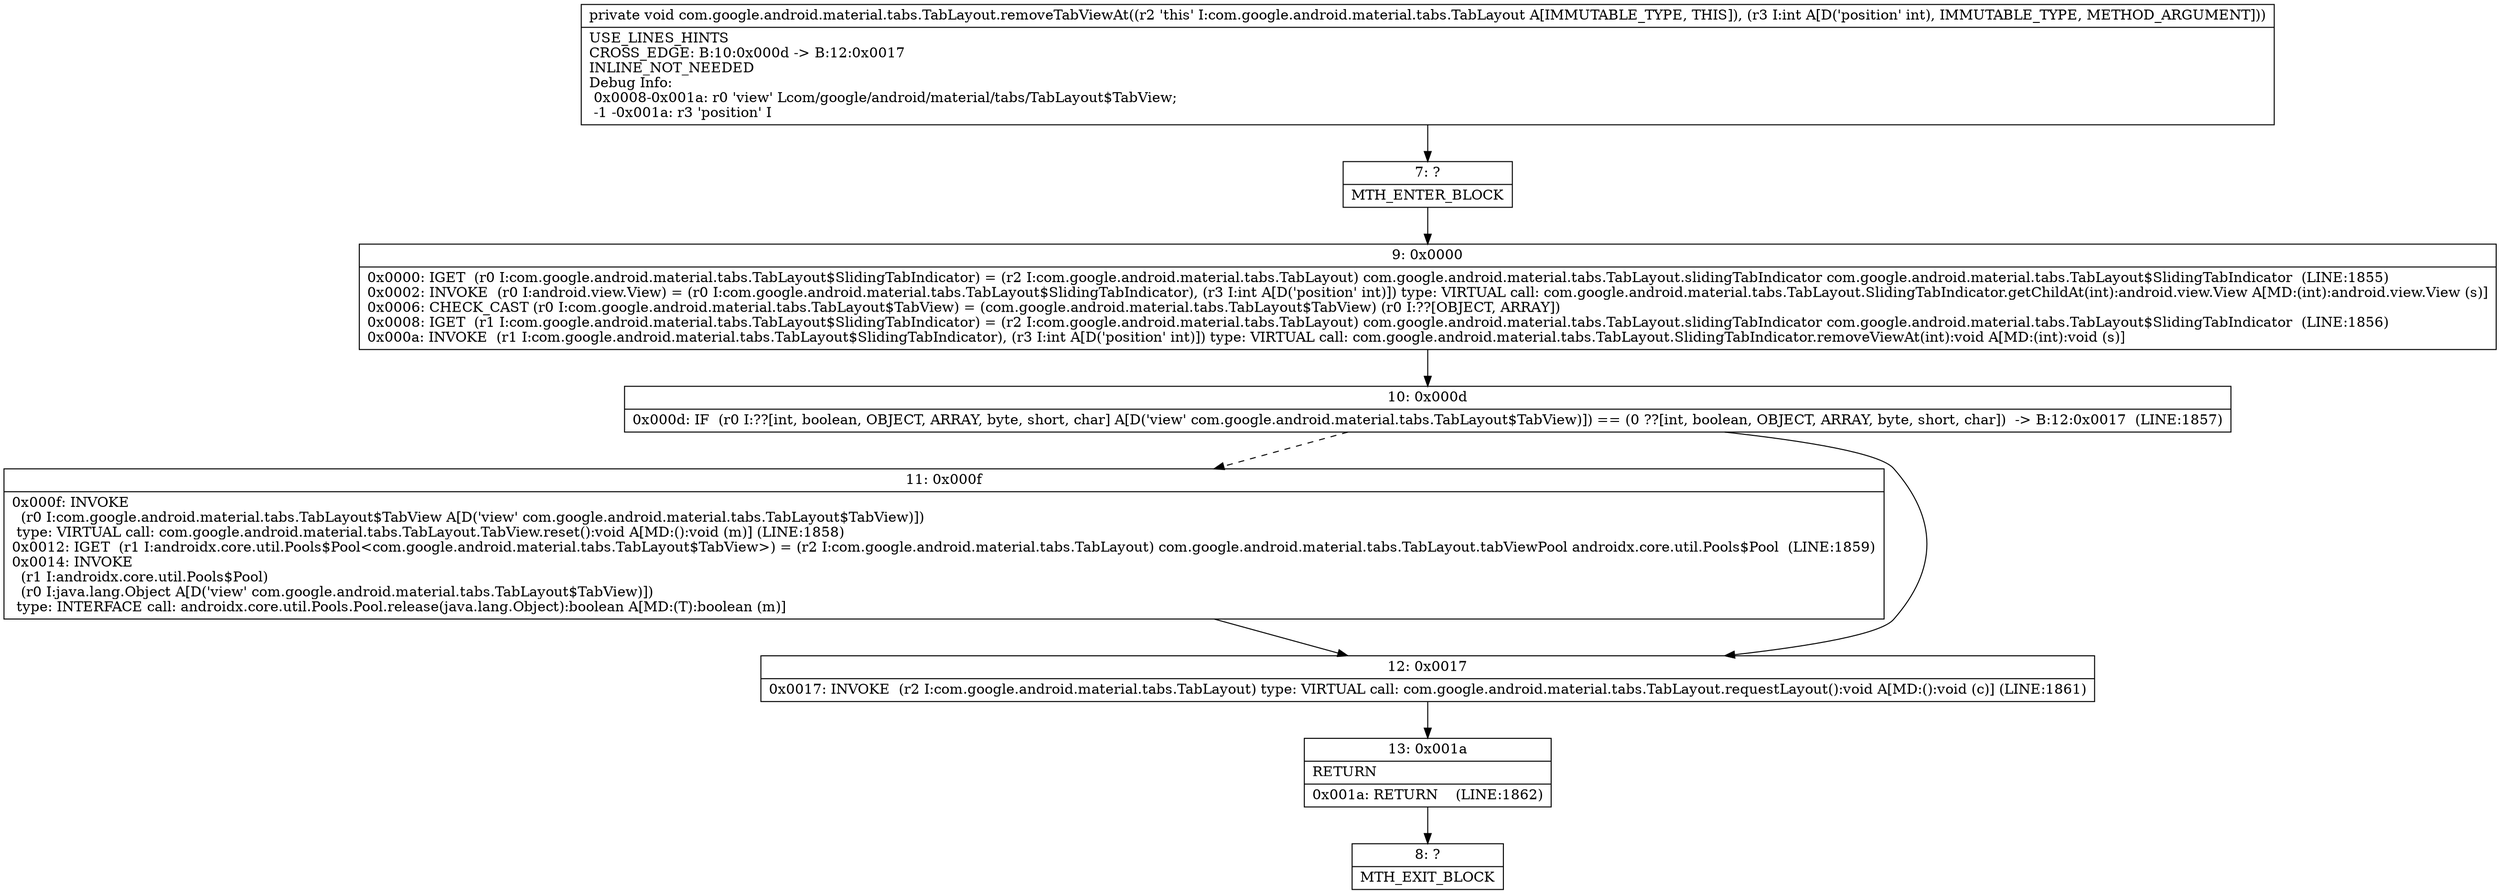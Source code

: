 digraph "CFG forcom.google.android.material.tabs.TabLayout.removeTabViewAt(I)V" {
Node_7 [shape=record,label="{7\:\ ?|MTH_ENTER_BLOCK\l}"];
Node_9 [shape=record,label="{9\:\ 0x0000|0x0000: IGET  (r0 I:com.google.android.material.tabs.TabLayout$SlidingTabIndicator) = (r2 I:com.google.android.material.tabs.TabLayout) com.google.android.material.tabs.TabLayout.slidingTabIndicator com.google.android.material.tabs.TabLayout$SlidingTabIndicator  (LINE:1855)\l0x0002: INVOKE  (r0 I:android.view.View) = (r0 I:com.google.android.material.tabs.TabLayout$SlidingTabIndicator), (r3 I:int A[D('position' int)]) type: VIRTUAL call: com.google.android.material.tabs.TabLayout.SlidingTabIndicator.getChildAt(int):android.view.View A[MD:(int):android.view.View (s)]\l0x0006: CHECK_CAST (r0 I:com.google.android.material.tabs.TabLayout$TabView) = (com.google.android.material.tabs.TabLayout$TabView) (r0 I:??[OBJECT, ARRAY]) \l0x0008: IGET  (r1 I:com.google.android.material.tabs.TabLayout$SlidingTabIndicator) = (r2 I:com.google.android.material.tabs.TabLayout) com.google.android.material.tabs.TabLayout.slidingTabIndicator com.google.android.material.tabs.TabLayout$SlidingTabIndicator  (LINE:1856)\l0x000a: INVOKE  (r1 I:com.google.android.material.tabs.TabLayout$SlidingTabIndicator), (r3 I:int A[D('position' int)]) type: VIRTUAL call: com.google.android.material.tabs.TabLayout.SlidingTabIndicator.removeViewAt(int):void A[MD:(int):void (s)]\l}"];
Node_10 [shape=record,label="{10\:\ 0x000d|0x000d: IF  (r0 I:??[int, boolean, OBJECT, ARRAY, byte, short, char] A[D('view' com.google.android.material.tabs.TabLayout$TabView)]) == (0 ??[int, boolean, OBJECT, ARRAY, byte, short, char])  \-\> B:12:0x0017  (LINE:1857)\l}"];
Node_11 [shape=record,label="{11\:\ 0x000f|0x000f: INVOKE  \l  (r0 I:com.google.android.material.tabs.TabLayout$TabView A[D('view' com.google.android.material.tabs.TabLayout$TabView)])\l type: VIRTUAL call: com.google.android.material.tabs.TabLayout.TabView.reset():void A[MD:():void (m)] (LINE:1858)\l0x0012: IGET  (r1 I:androidx.core.util.Pools$Pool\<com.google.android.material.tabs.TabLayout$TabView\>) = (r2 I:com.google.android.material.tabs.TabLayout) com.google.android.material.tabs.TabLayout.tabViewPool androidx.core.util.Pools$Pool  (LINE:1859)\l0x0014: INVOKE  \l  (r1 I:androidx.core.util.Pools$Pool)\l  (r0 I:java.lang.Object A[D('view' com.google.android.material.tabs.TabLayout$TabView)])\l type: INTERFACE call: androidx.core.util.Pools.Pool.release(java.lang.Object):boolean A[MD:(T):boolean (m)]\l}"];
Node_12 [shape=record,label="{12\:\ 0x0017|0x0017: INVOKE  (r2 I:com.google.android.material.tabs.TabLayout) type: VIRTUAL call: com.google.android.material.tabs.TabLayout.requestLayout():void A[MD:():void (c)] (LINE:1861)\l}"];
Node_13 [shape=record,label="{13\:\ 0x001a|RETURN\l|0x001a: RETURN    (LINE:1862)\l}"];
Node_8 [shape=record,label="{8\:\ ?|MTH_EXIT_BLOCK\l}"];
MethodNode[shape=record,label="{private void com.google.android.material.tabs.TabLayout.removeTabViewAt((r2 'this' I:com.google.android.material.tabs.TabLayout A[IMMUTABLE_TYPE, THIS]), (r3 I:int A[D('position' int), IMMUTABLE_TYPE, METHOD_ARGUMENT]))  | USE_LINES_HINTS\lCROSS_EDGE: B:10:0x000d \-\> B:12:0x0017\lINLINE_NOT_NEEDED\lDebug Info:\l  0x0008\-0x001a: r0 'view' Lcom\/google\/android\/material\/tabs\/TabLayout$TabView;\l  \-1 \-0x001a: r3 'position' I\l}"];
MethodNode -> Node_7;Node_7 -> Node_9;
Node_9 -> Node_10;
Node_10 -> Node_11[style=dashed];
Node_10 -> Node_12;
Node_11 -> Node_12;
Node_12 -> Node_13;
Node_13 -> Node_8;
}

